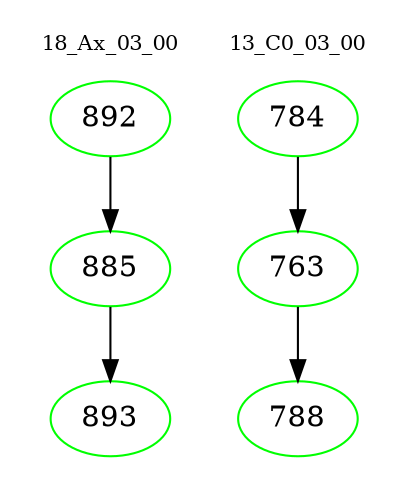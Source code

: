 digraph{
subgraph cluster_0 {
color = white
label = "18_Ax_03_00";
fontsize=10;
T0_892 [label="892", color="green"]
T0_892 -> T0_885 [color="black"]
T0_885 [label="885", color="green"]
T0_885 -> T0_893 [color="black"]
T0_893 [label="893", color="green"]
}
subgraph cluster_1 {
color = white
label = "13_C0_03_00";
fontsize=10;
T1_784 [label="784", color="green"]
T1_784 -> T1_763 [color="black"]
T1_763 [label="763", color="green"]
T1_763 -> T1_788 [color="black"]
T1_788 [label="788", color="green"]
}
}
